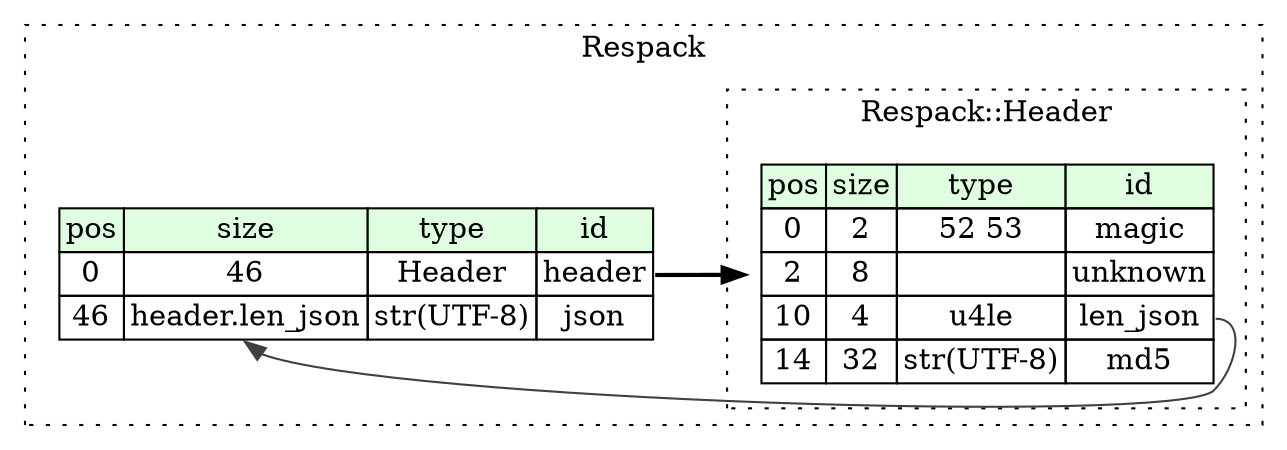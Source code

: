 digraph {
	rankdir=LR;
	node [shape=plaintext];
	subgraph cluster__respack {
		label="Respack";
		graph[style=dotted];

		respack__seq [label=<<TABLE BORDER="0" CELLBORDER="1" CELLSPACING="0">
			<TR><TD BGCOLOR="#E0FFE0">pos</TD><TD BGCOLOR="#E0FFE0">size</TD><TD BGCOLOR="#E0FFE0">type</TD><TD BGCOLOR="#E0FFE0">id</TD></TR>
			<TR><TD PORT="header_pos">0</TD><TD PORT="header_size">46</TD><TD>Header</TD><TD PORT="header_type">header</TD></TR>
			<TR><TD PORT="json_pos">46</TD><TD PORT="json_size">header.len_json</TD><TD>str(UTF-8)</TD><TD PORT="json_type">json</TD></TR>
		</TABLE>>];
		subgraph cluster__header {
			label="Respack::Header";
			graph[style=dotted];

			header__seq [label=<<TABLE BORDER="0" CELLBORDER="1" CELLSPACING="0">
				<TR><TD BGCOLOR="#E0FFE0">pos</TD><TD BGCOLOR="#E0FFE0">size</TD><TD BGCOLOR="#E0FFE0">type</TD><TD BGCOLOR="#E0FFE0">id</TD></TR>
				<TR><TD PORT="magic_pos">0</TD><TD PORT="magic_size">2</TD><TD>52 53</TD><TD PORT="magic_type">magic</TD></TR>
				<TR><TD PORT="unknown_pos">2</TD><TD PORT="unknown_size">8</TD><TD></TD><TD PORT="unknown_type">unknown</TD></TR>
				<TR><TD PORT="len_json_pos">10</TD><TD PORT="len_json_size">4</TD><TD>u4le</TD><TD PORT="len_json_type">len_json</TD></TR>
				<TR><TD PORT="md5_pos">14</TD><TD PORT="md5_size">32</TD><TD>str(UTF-8)</TD><TD PORT="md5_type">md5</TD></TR>
			</TABLE>>];
		}
	}
	respack__seq:header_type -> header__seq [style=bold];
	header__seq:len_json_type -> respack__seq:json_size [color="#404040"];
}
